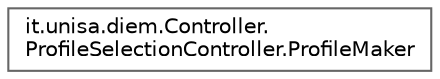 digraph "Graphical Class Hierarchy"
{
 // LATEX_PDF_SIZE
  bgcolor="transparent";
  edge [fontname=Helvetica,fontsize=10,labelfontname=Helvetica,labelfontsize=10];
  node [fontname=Helvetica,fontsize=10,shape=box,height=0.2,width=0.4];
  rankdir="LR";
  Node0 [id="Node000000",label="it.unisa.diem.Controller.\lProfileSelectionController.ProfileMaker",height=0.2,width=0.4,color="grey40", fillcolor="white", style="filled",URL="$classit_1_1unisa_1_1diem_1_1Controller_1_1ProfileSelectionController_1_1ProfileMaker.html",tooltip=" "];
}
